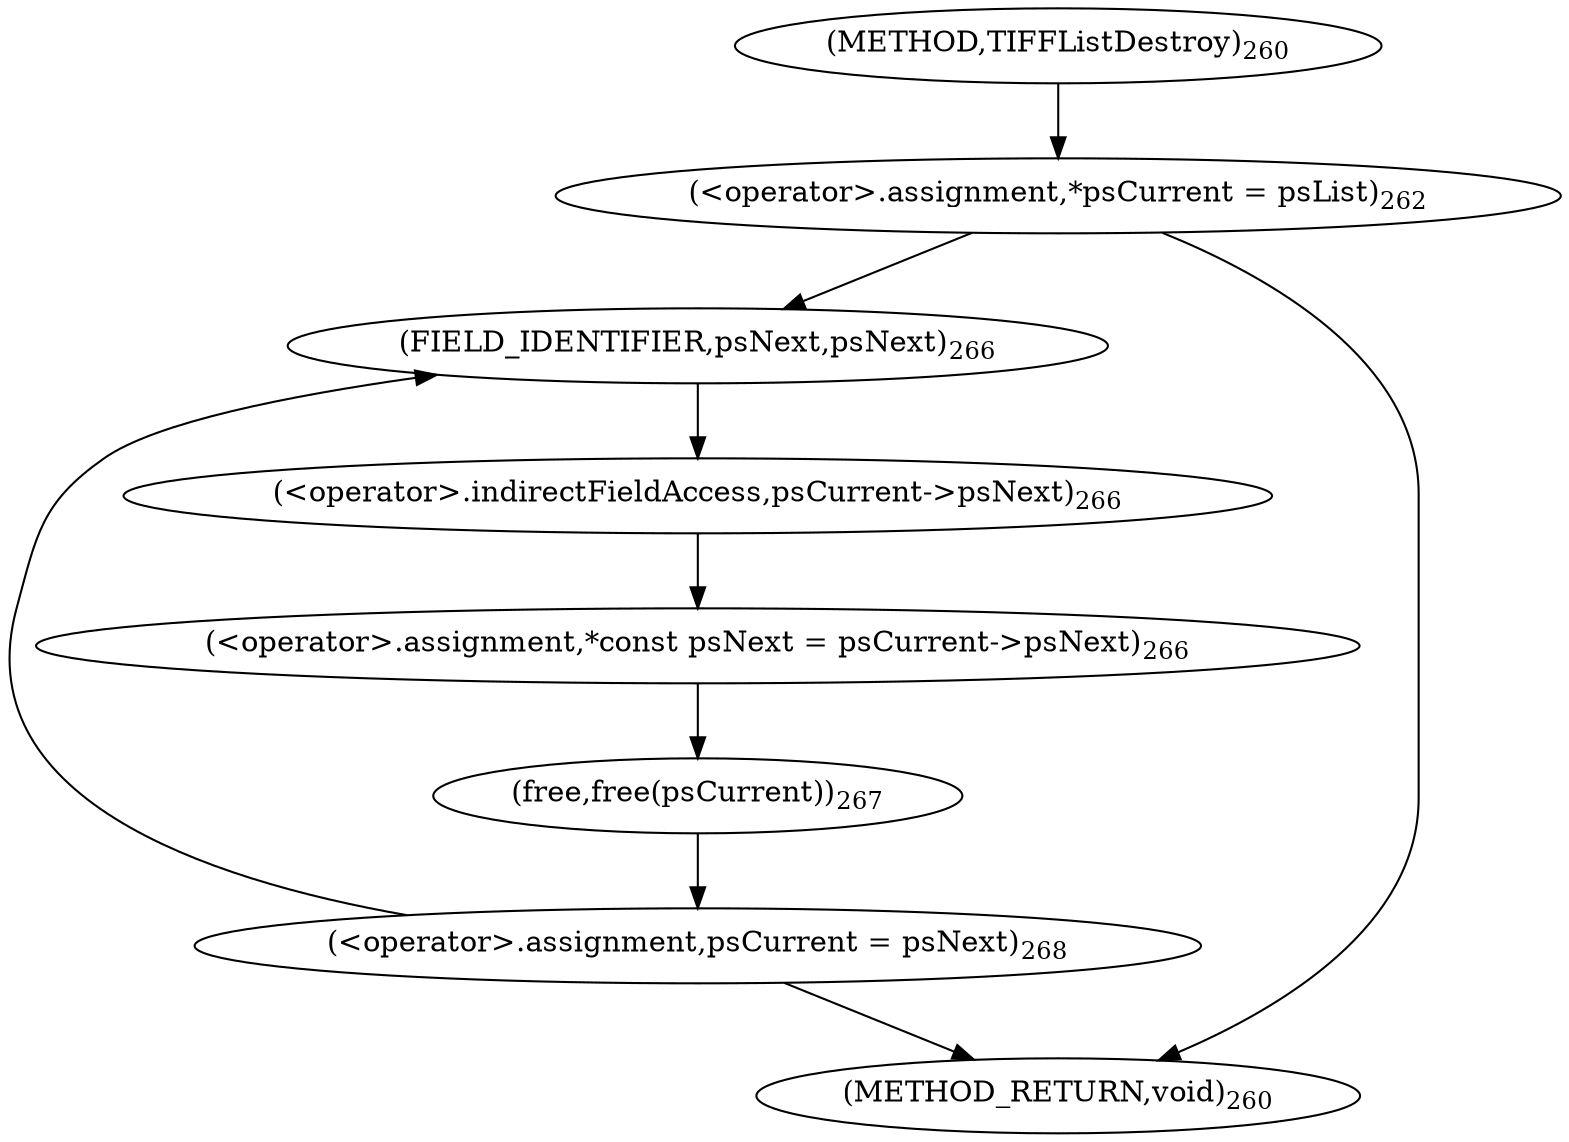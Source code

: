 digraph "TIFFListDestroy" {  
"5256" [label = <(&lt;operator&gt;.assignment,*psCurrent = psList)<SUB>262</SUB>> ]
"5263" [label = <(&lt;operator&gt;.assignment,*const psNext = psCurrent-&gt;psNext)<SUB>266</SUB>> ]
"5268" [label = <(free,free(psCurrent))<SUB>267</SUB>> ]
"5270" [label = <(&lt;operator&gt;.assignment,psCurrent = psNext)<SUB>268</SUB>> ]
"5265" [label = <(&lt;operator&gt;.indirectFieldAccess,psCurrent-&gt;psNext)<SUB>266</SUB>> ]
"5267" [label = <(FIELD_IDENTIFIER,psNext,psNext)<SUB>266</SUB>> ]
"5252" [label = <(METHOD,TIFFListDestroy)<SUB>260</SUB>> ]
"5273" [label = <(METHOD_RETURN,void)<SUB>260</SUB>> ]
  "5256" -> "5273" 
  "5256" -> "5267" 
  "5263" -> "5268" 
  "5268" -> "5270" 
  "5270" -> "5273" 
  "5270" -> "5267" 
  "5265" -> "5263" 
  "5267" -> "5265" 
  "5252" -> "5256" 
}
